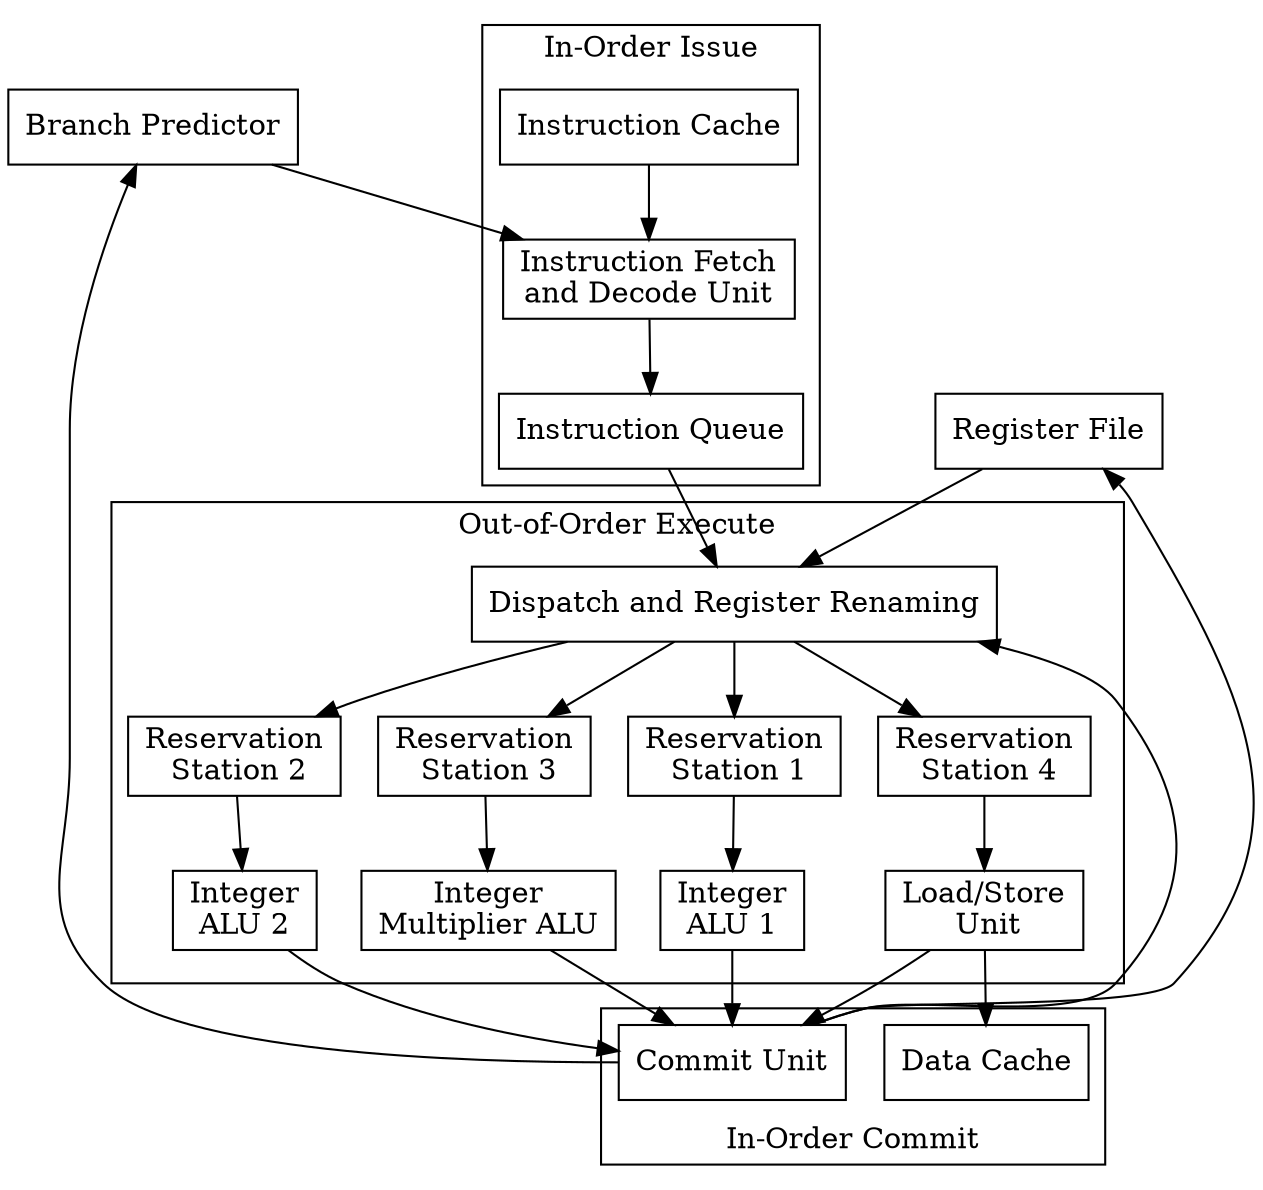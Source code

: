 digraph design {
      node [shape = box];
      
      subgraph cluster_0{
      "Instruction Cache" -> "Instruction Fetch\nand Decode Unit";
      "Instruction Fetch\nand Decode Unit" -> "Instruction Queue";
      label = "In-Order Issue";
      }
      
      subgraph cluster_1 {
        "Instruction Queue" -> "Dispatch and Register Renaming";
        "Reservation\n Station 1" -> "Integer\nALU 1";
        "Reservation\n Station 2" -> "Integer\nALU 2";
        "Reservation\n Station 3" -> "Integer\nMultiplier ALU";
        subgraph cluster_3{"Reservation\n Station 4" -> "Load/Store\n Unit"; rank=same; style=invisible;}
        label = "Out-of-Order Execute";
        }
        
       subgraph cluster_2 {
       "Data Cache";
       "Commit Unit";
       label = "In-Order Commit";
       labelloc = b;
       }
       
      "Dispatch and Register Renaming" -> "Reservation\n Station 1";
      "Dispatch and Register Renaming" -> "Reservation\n Station 2";
      "Dispatch and Register Renaming" -> "Reservation\n Station 3";
      "Dispatch and Register Renaming" -> "Reservation\n Station 4";
      
      "Integer\nALU 1" -> "Commit Unit";
      "Integer\nALU 2" -> "Commit Unit";
      "Integer\nMultiplier ALU" -> "Commit Unit";
      "Load/Store\n Unit" -> "Commit Unit";
      
      "Load/Store\n Unit" -> "Data Cache";
      "Commit Unit" -> "Branch Predictor";
      "Commit Unit" -> "Register File";
      "Commit Unit" -> "Dispatch and Register Renaming";
      "Register File" -> "Dispatch and Register Renaming";
      "Branch Predictor" -> "Instruction Fetch\nand Decode Unit";
      
      rankdir = TB;
	  fontsize = 12;
      overlap = false;
      model = circuit;
}